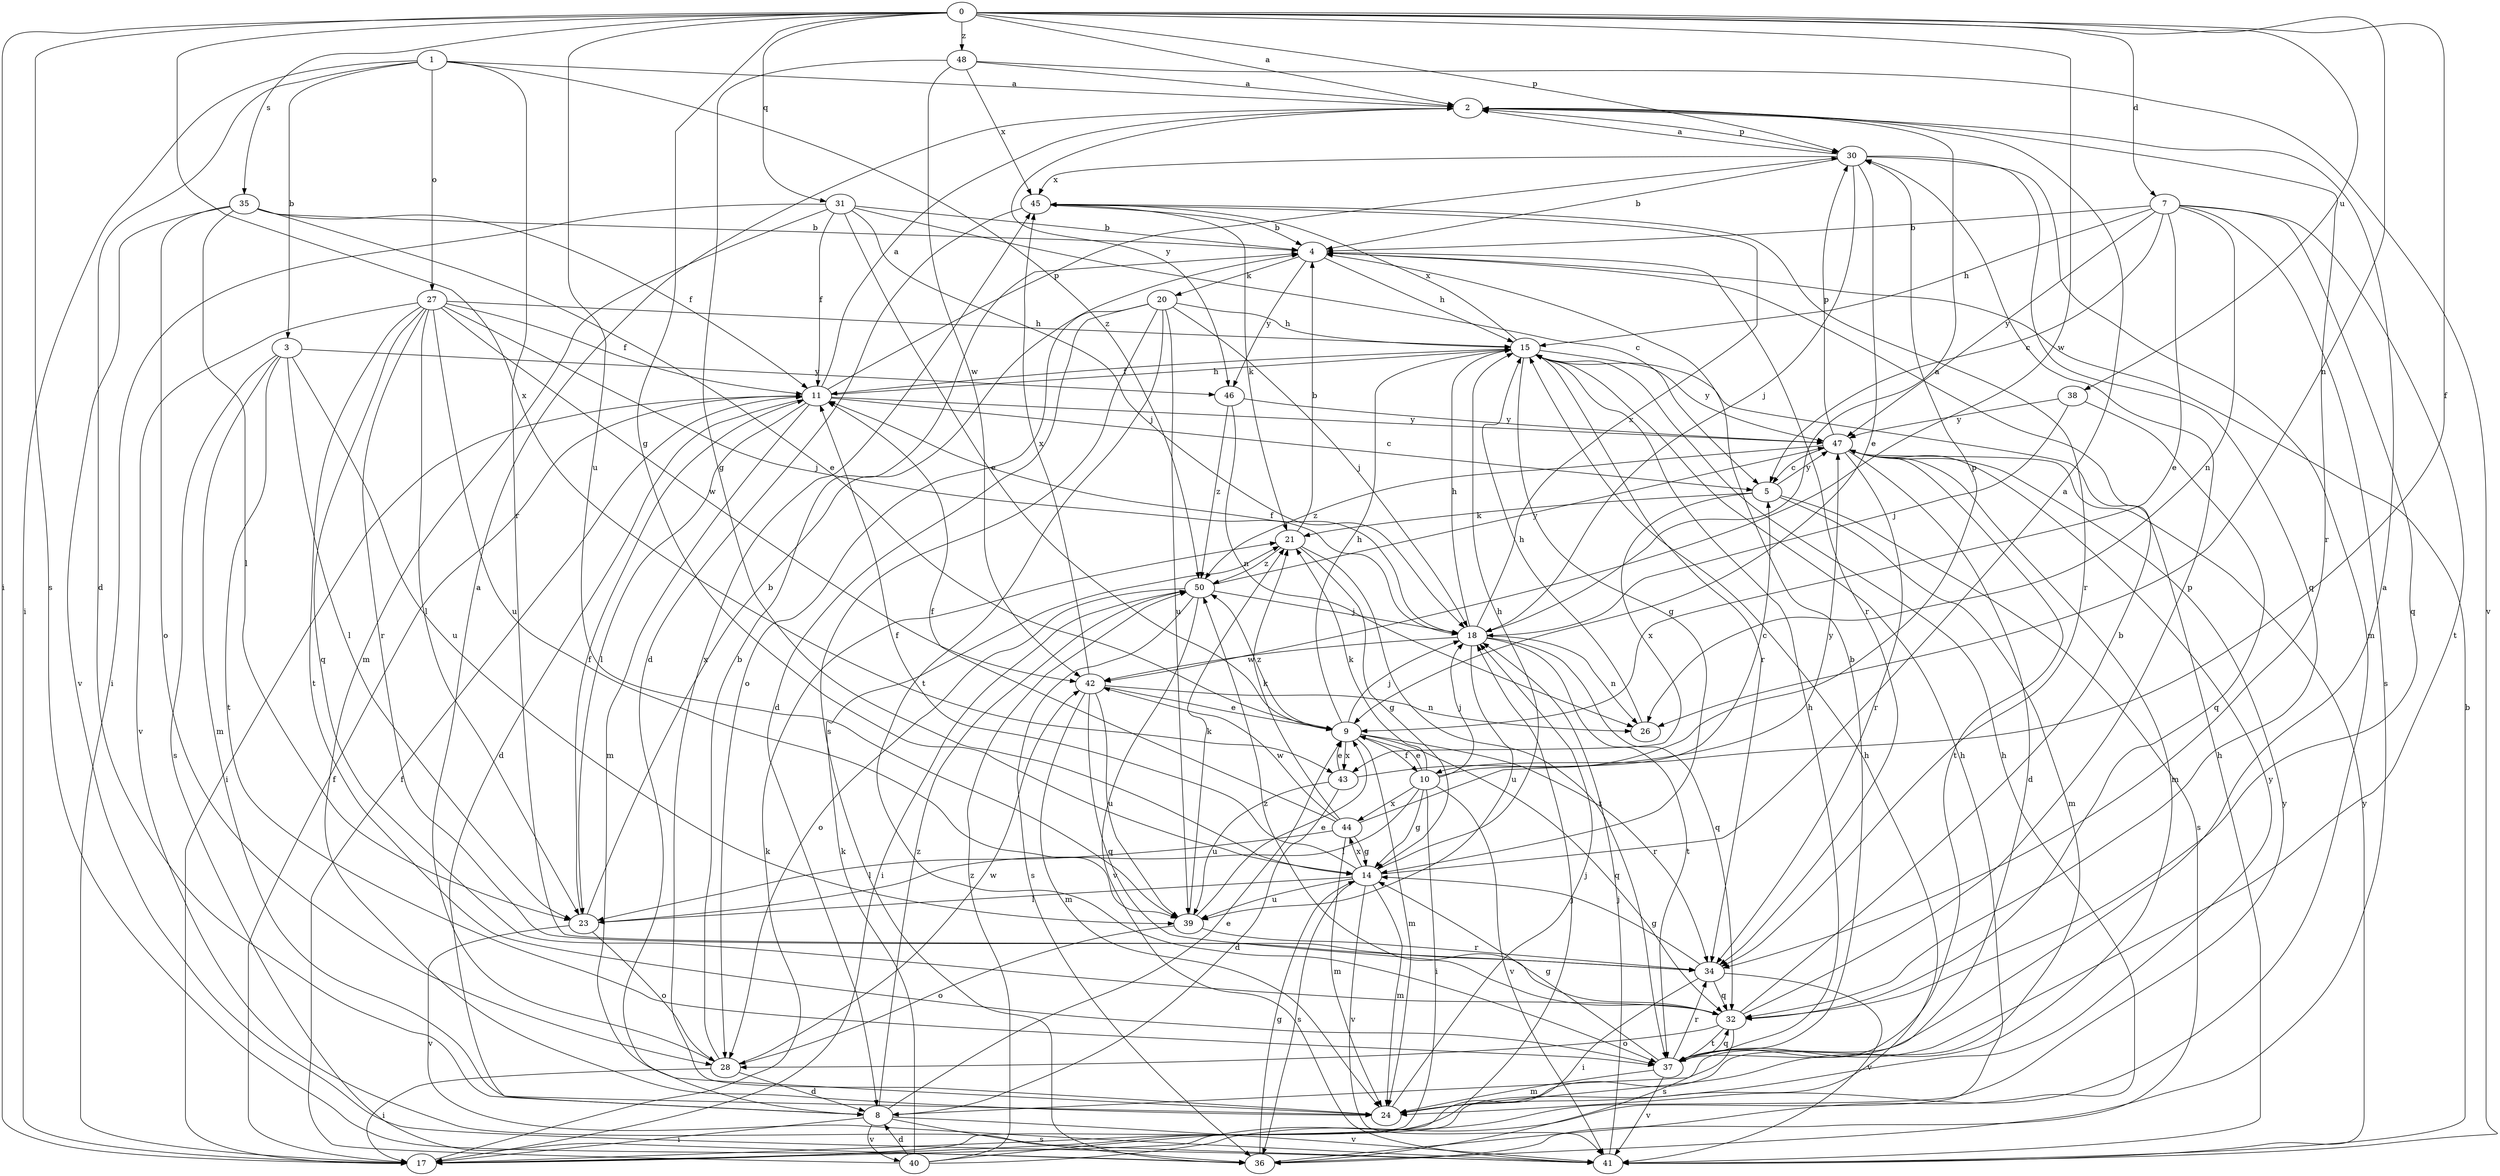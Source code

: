 strict digraph  {
0;
1;
2;
3;
4;
5;
7;
8;
9;
10;
11;
14;
15;
17;
18;
20;
21;
23;
24;
26;
27;
28;
30;
31;
32;
34;
35;
36;
37;
38;
39;
40;
41;
42;
43;
44;
45;
46;
47;
48;
50;
0 -> 2  [label=a];
0 -> 7  [label=d];
0 -> 10  [label=f];
0 -> 14  [label=g];
0 -> 17  [label=i];
0 -> 26  [label=n];
0 -> 30  [label=p];
0 -> 31  [label=q];
0 -> 35  [label=s];
0 -> 36  [label=s];
0 -> 38  [label=u];
0 -> 39  [label=u];
0 -> 42  [label=w];
0 -> 43  [label=x];
0 -> 48  [label=z];
1 -> 2  [label=a];
1 -> 3  [label=b];
1 -> 8  [label=d];
1 -> 17  [label=i];
1 -> 27  [label=o];
1 -> 34  [label=r];
1 -> 50  [label=z];
2 -> 30  [label=p];
2 -> 34  [label=r];
2 -> 46  [label=y];
3 -> 23  [label=l];
3 -> 24  [label=m];
3 -> 36  [label=s];
3 -> 37  [label=t];
3 -> 39  [label=u];
3 -> 46  [label=y];
4 -> 15  [label=h];
4 -> 20  [label=k];
4 -> 34  [label=r];
4 -> 46  [label=y];
5 -> 21  [label=k];
5 -> 24  [label=m];
5 -> 36  [label=s];
5 -> 43  [label=x];
5 -> 47  [label=y];
7 -> 4  [label=b];
7 -> 5  [label=c];
7 -> 9  [label=e];
7 -> 15  [label=h];
7 -> 26  [label=n];
7 -> 32  [label=q];
7 -> 36  [label=s];
7 -> 37  [label=t];
7 -> 47  [label=y];
8 -> 9  [label=e];
8 -> 17  [label=i];
8 -> 36  [label=s];
8 -> 40  [label=v];
8 -> 41  [label=v];
8 -> 50  [label=z];
9 -> 10  [label=f];
9 -> 15  [label=h];
9 -> 18  [label=j];
9 -> 24  [label=m];
9 -> 32  [label=q];
9 -> 34  [label=r];
9 -> 43  [label=x];
9 -> 50  [label=z];
10 -> 5  [label=c];
10 -> 9  [label=e];
10 -> 14  [label=g];
10 -> 17  [label=i];
10 -> 18  [label=j];
10 -> 21  [label=k];
10 -> 23  [label=l];
10 -> 41  [label=v];
10 -> 44  [label=x];
11 -> 2  [label=a];
11 -> 5  [label=c];
11 -> 8  [label=d];
11 -> 15  [label=h];
11 -> 17  [label=i];
11 -> 23  [label=l];
11 -> 24  [label=m];
11 -> 30  [label=p];
11 -> 47  [label=y];
14 -> 2  [label=a];
14 -> 11  [label=f];
14 -> 15  [label=h];
14 -> 23  [label=l];
14 -> 24  [label=m];
14 -> 36  [label=s];
14 -> 39  [label=u];
14 -> 41  [label=v];
14 -> 44  [label=x];
15 -> 11  [label=f];
15 -> 14  [label=g];
15 -> 34  [label=r];
15 -> 45  [label=x];
15 -> 47  [label=y];
17 -> 11  [label=f];
17 -> 15  [label=h];
17 -> 21  [label=k];
17 -> 47  [label=y];
18 -> 2  [label=a];
18 -> 11  [label=f];
18 -> 15  [label=h];
18 -> 26  [label=n];
18 -> 32  [label=q];
18 -> 37  [label=t];
18 -> 39  [label=u];
18 -> 42  [label=w];
18 -> 45  [label=x];
20 -> 8  [label=d];
20 -> 15  [label=h];
20 -> 18  [label=j];
20 -> 28  [label=o];
20 -> 36  [label=s];
20 -> 37  [label=t];
20 -> 39  [label=u];
21 -> 4  [label=b];
21 -> 14  [label=g];
21 -> 37  [label=t];
21 -> 50  [label=z];
23 -> 4  [label=b];
23 -> 11  [label=f];
23 -> 28  [label=o];
23 -> 41  [label=v];
24 -> 18  [label=j];
24 -> 45  [label=x];
24 -> 47  [label=y];
26 -> 15  [label=h];
27 -> 11  [label=f];
27 -> 15  [label=h];
27 -> 18  [label=j];
27 -> 23  [label=l];
27 -> 32  [label=q];
27 -> 34  [label=r];
27 -> 37  [label=t];
27 -> 39  [label=u];
27 -> 41  [label=v];
27 -> 42  [label=w];
28 -> 2  [label=a];
28 -> 4  [label=b];
28 -> 8  [label=d];
28 -> 17  [label=i];
28 -> 42  [label=w];
30 -> 2  [label=a];
30 -> 4  [label=b];
30 -> 9  [label=e];
30 -> 18  [label=j];
30 -> 24  [label=m];
30 -> 32  [label=q];
30 -> 45  [label=x];
31 -> 4  [label=b];
31 -> 5  [label=c];
31 -> 9  [label=e];
31 -> 11  [label=f];
31 -> 17  [label=i];
31 -> 18  [label=j];
31 -> 24  [label=m];
32 -> 4  [label=b];
32 -> 28  [label=o];
32 -> 30  [label=p];
32 -> 36  [label=s];
32 -> 37  [label=t];
32 -> 50  [label=z];
34 -> 14  [label=g];
34 -> 17  [label=i];
34 -> 32  [label=q];
34 -> 41  [label=v];
35 -> 4  [label=b];
35 -> 9  [label=e];
35 -> 11  [label=f];
35 -> 23  [label=l];
35 -> 28  [label=o];
35 -> 41  [label=v];
36 -> 14  [label=g];
36 -> 15  [label=h];
37 -> 2  [label=a];
37 -> 4  [label=b];
37 -> 14  [label=g];
37 -> 15  [label=h];
37 -> 24  [label=m];
37 -> 32  [label=q];
37 -> 34  [label=r];
37 -> 41  [label=v];
38 -> 18  [label=j];
38 -> 32  [label=q];
38 -> 47  [label=y];
39 -> 9  [label=e];
39 -> 21  [label=k];
39 -> 28  [label=o];
39 -> 34  [label=r];
40 -> 8  [label=d];
40 -> 11  [label=f];
40 -> 15  [label=h];
40 -> 18  [label=j];
40 -> 21  [label=k];
40 -> 50  [label=z];
41 -> 4  [label=b];
41 -> 15  [label=h];
41 -> 18  [label=j];
41 -> 47  [label=y];
42 -> 9  [label=e];
42 -> 24  [label=m];
42 -> 26  [label=n];
42 -> 32  [label=q];
42 -> 39  [label=u];
42 -> 45  [label=x];
43 -> 8  [label=d];
43 -> 9  [label=e];
43 -> 30  [label=p];
43 -> 39  [label=u];
44 -> 11  [label=f];
44 -> 14  [label=g];
44 -> 21  [label=k];
44 -> 23  [label=l];
44 -> 24  [label=m];
44 -> 42  [label=w];
44 -> 47  [label=y];
45 -> 4  [label=b];
45 -> 8  [label=d];
45 -> 21  [label=k];
45 -> 34  [label=r];
46 -> 26  [label=n];
46 -> 47  [label=y];
46 -> 50  [label=z];
47 -> 5  [label=c];
47 -> 8  [label=d];
47 -> 24  [label=m];
47 -> 30  [label=p];
47 -> 34  [label=r];
47 -> 37  [label=t];
47 -> 50  [label=z];
48 -> 2  [label=a];
48 -> 14  [label=g];
48 -> 41  [label=v];
48 -> 42  [label=w];
48 -> 45  [label=x];
50 -> 17  [label=i];
50 -> 18  [label=j];
50 -> 28  [label=o];
50 -> 36  [label=s];
50 -> 41  [label=v];
50 -> 47  [label=y];
}
